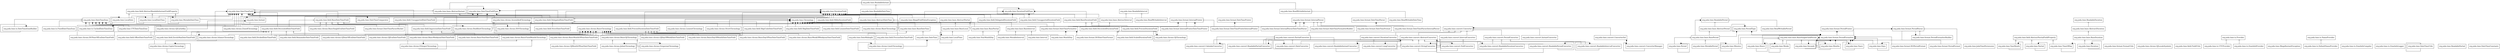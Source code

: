 digraph classDiagram{
graph [splines=ortho, rankdir=BT]

"org.joda.time.DateTimeZone"[shape = box];
"org.joda.time.convert.ReadablePartialConverter"[shape = box];
"org.joda.time.convert.Converter"[shape = box];
"org.joda.time.chrono.GJYearOfEraDateTimeField"[shape = box];
"org.joda.time.convert.PartialConverter"[shape = box];
"org.joda.time.Seconds"[shape = box];
"org.joda.time.field.RemainderDateTimeField"[shape = box];
"org.joda.time.JodaTimePermission"[shape = box];
"org.joda.time.chrono.BasicWeekOfWeekyearDateTimeField"[shape = box];
"org.joda.time.field.AbstractPartialFieldProperty"[shape = box];
"org.joda.time.field.StrictDateTimeField"[shape = box];
"org.joda.time.DateTimeFieldType"[shape = box];
"org.joda.time.ReadableInterval"[shape = box];
"org.joda.time.field.UnsupportedDurationField"[shape = box];
"org.joda.time.field.LenientDateTimeField"[shape = box];
"org.joda.time.DateTimeComparator"[shape = box];
"org.joda.time.ReadWritableInterval"[shape = box];
"org.joda.time.field.SkipUndoDateTimeField"[shape = box];
"org.joda.time.base.AbstractDateTime"[shape = box];
"org.joda.time.convert.AbstractConverter"[shape = box];
"org.joda.time.format.PeriodFormatterBuilder"[shape = box];
"org.joda.time.format.DateTimePrinter"[shape = box];
"org.joda.time.chrono.ISOChronology"[shape = box];
"org.joda.time.field.DelegatedDateTimeField"[shape = box];
"org.joda.time.base.BaseLocal"[shape = box];
"org.joda.time.chrono.LenientChronology"[shape = box];
"org.joda.time.chrono.BasicChronology"[shape = box];
"org.joda.time.chrono.BasicYearDateTimeField"[shape = box];
"org.joda.time.field.DividedDateTimeField"[shape = box];
"org.joda.time.convert.DateConverter"[shape = box];
"org.joda.time.chrono.ZonedChronology"[shape = box];
"org.joda.time.field.ZeroIsMaxDateTimeField"[shape = box];
"org.joda.time.field.BaseDateTimeField"[shape = box];
"org.joda.time.format.DateTimeFormatterBuilder"[shape = box];
"org.joda.time.chrono.EthiopicChronology"[shape = box];
"org.joda.time.base.BaseInterval"[shape = box];
"org.joda.time.Duration"[shape = box];
"org.joda.time.format.FormatUtils"[shape = box];
"org.joda.time.PeriodType"[shape = box];
"org.joda.time.format.PeriodFormatter"[shape = box];
"org.joda.time.field.MillisDurationField"[shape = box];
"org.joda.time.format.InternalPrinter"[shape = box];
"org.joda.time.format.DateTimePrinterInternalPrinter"[shape = box];
"org.joda.time.chrono.GJChronology"[shape = box];
"org.joda.time.Interval"[shape = box];
"org.joda.time.convert.LongConverter"[shape = box];
"org.joda.time.chrono.IslamicChronology"[shape = box];
"org.joda.time.base.AbstractInstant"[shape = box];
"org.joda.time.chrono.BasicFixedMonthChronology"[shape = box];
"org.joda.time.tz.DateTimeZoneBuilder"[shape = box];
"org.joda.time.format.DateTimeParserBucket"[shape = box];
"org.joda.time.field.UnsupportedDateTimeField"[shape = box];
"org.joda.time.chrono.ISOYearOfEraDateTimeField"[shape = box];
"org.joda.time.field.ScaledDurationField"[shape = box];
"org.joda.time.ReadWritablePeriod"[shape = box];
"org.joda.time.convert.ConverterSet"[shape = box];
"org.joda.time.field.PreciseDurationDateTimeField"[shape = box];
"org.joda.time.MonthDay"[shape = box];
"org.joda.time.chrono.GJCacheKey"[shape = box];
"org.joda.time.LocalDateTime"[shape = box];
"org.joda.time.MutablePeriod"[shape = box];
"org.joda.time.MutableDateTime"[shape = box];
"org.joda.time.tz.FixedDateTimeZone"[shape = box];
"org.joda.time.format.PeriodPrinter"[shape = box];
"org.joda.time.convert.IntervalConverter"[shape = box];
"org.joda.time.field.PreciseDateTimeField"[shape = box];
"org.joda.time.tz.CachedDateTimeZone"[shape = box];
"org.joda.time.ReadableDateTime"[shape = box];
"org.joda.time.chrono.GJLocaleSymbols"[shape = box];
"org.joda.time.format.PeriodParser"[shape = box];
"org.joda.time.convert.ReadableDurationConverter"[shape = box];
"org.joda.time.DateMidnight"[shape = box];
"org.joda.time.base.BaseDuration"[shape = box];
"org.joda.time.Months"[shape = box];
"org.joda.time.field.DecoratedDateTimeField"[shape = box];
"org.joda.time.YearMonthDay"[shape = box];
"org.joda.time.format.DateTimeParser"[shape = box];
"org.joda.time.YearMonth"[shape = box];
"org.joda.time.convert.DurationConverter"[shape = box];
"org.joda.time.field.OffsetDateTimeField"[shape = box];
"org.joda.time.convert.ReadablePeriodConverter"[shape = box];
"org.joda.time.Years"[shape = box];
"org.joda.time.chrono.GJMonthOfYearDateTimeField"[shape = box];
"org.joda.time.convert.ReadableIntervalConverter"[shape = box];
"org.joda.time.chrono.BasicWeekyearDateTimeField"[shape = box];
"org.joda.time.Days"[shape = box];
"org.joda.time.DateTimeField"[shape = box];
"org.joda.time.field.FieldUtils"[shape = box];
"org.joda.time.chrono.BasicSingleEraDateTimeField"[shape = box];
"org.joda.time.format.DateTimeFormat"[shape = box];
"org.joda.time.format.ISODateTimeFormat"[shape = box];
"org.joda.time.Partial"[shape = box];
"org.joda.time.field.SkipDateTimeField"[shape = box];
"org.joda.time.chrono.LimitChronology"[shape = box];
"org.joda.time.tz.UTCProvider"[shape = box];
"org.joda.time.format.InternalPrinterDateTimePrinter"[shape = box];
"org.joda.time.base.AbstractPeriod"[shape = box];
"org.joda.time.ReadableInstant"[shape = box];
"org.joda.time.chrono.GJDayOfWeekDateTimeField"[shape = box];
"org.joda.time.base.BaseSingleFieldPeriod"[shape = box];
"org.joda.time.IllegalInstantException"[shape = box];
"org.joda.time.IllegalFieldValueException"[shape = box];
"org.joda.time.convert.NullConverter"[shape = box];
"org.joda.time.tz.DefaultNameProvider"[shape = box];
"org.joda.time.tz.ZoneInfoCompiler"[shape = box];
"org.joda.time.tz.Provider"[shape = box];
"org.joda.time.tz.ZoneInfoLogger"[shape = box];
"org.joda.time.ReadablePeriod"[shape = box];
"org.joda.time.chrono.GregorianChronology"[shape = box];
"org.joda.time.DurationFieldType"[shape = box];
"org.joda.time.ReadWritableInstant"[shape = box];
"org.joda.time.MutableInterval"[shape = box];
"org.joda.time.convert.ConverterManager"[shape = box];
"org.joda.time.tz.NameProvider"[shape = box];
"org.joda.time.Minutes"[shape = box];
"org.joda.time.chrono.BasicMonthOfYearDateTimeField"[shape = box];
"org.joda.time.base.BasePartial"[shape = box];
"org.joda.time.base.AbstractPartial"[shape = box];
"org.joda.time.DateTimeUtils"[shape = box];
"org.joda.time.base.BaseDateTime"[shape = box];
"org.joda.time.base.AbstractDuration"[shape = box];
"org.joda.time.LocalTime"[shape = box];
"org.joda.time.Hours"[shape = box];
"org.joda.time.base.AbstractInterval"[shape = box];
"org.joda.time.convert.StringConverter"[shape = box];
"org.joda.time.convert.ReadableInstantConverter"[shape = box];
"org.joda.time.base.BasePeriod"[shape = box];
"org.joda.time.field.DecoratedDurationField"[shape = box];
"org.joda.time.convert.InstantConverter"[shape = box];
"org.joda.time.chrono.AssembledChronology"[shape = box];
"org.joda.time.chrono.StrictChronology"[shape = box];
"org.joda.time.TimeOfDay"[shape = box];
"org.joda.time.format.ISOPeriodFormat"[shape = box];
"org.joda.time.chrono.GJEraDateTimeField"[shape = box];
"org.joda.time.tz.ZoneInfoProvider"[shape = box];
"org.joda.time.chrono.BaseChronology"[shape = box];
"org.joda.time.chrono.JulianChronology"[shape = box];
"org.joda.time.chrono.CopticChronology"[shape = box];
"org.joda.time.field.ImpreciseDateTimeField"[shape = box];
"org.joda.time.field.PreciseDurationField"[shape = box];
"org.joda.time.Period"[shape = box];
"org.joda.time.ReadableDuration"[shape = box];
"org.joda.time.chrono.BasicGJChronology"[shape = box];
"org.joda.time.DurationField"[shape = box];
"org.joda.time.format.DateTimeFormatter"[shape = box];
"org.joda.time.format.PeriodFormat"[shape = box];
"org.joda.time.Weeks"[shape = box];
"org.joda.time.Chronology"[shape = box];
"org.joda.time.DateTime"[shape = box];
"org.joda.time.field.DelegatedDurationField"[shape = box];
"org.joda.time.field.AbstractReadableInstantFieldProperty"[shape = box];
"org.joda.time.format.DateTimeParserInternalParser"[shape = box];
"org.joda.time.LocalDate"[shape = box];
"org.joda.time.UTCDateTimeZone"[shape = box];
"org.joda.time.ReadWritableDateTime"[shape = box];
"org.joda.time.chrono.BasicDayOfMonthDateTimeField"[shape = box];
"org.joda.time.convert.PeriodConverter"[shape = box];
"org.joda.time.format.InternalParserDateTimeParser"[shape = box];
"org.joda.time.format.InternalParser"[shape = box];
"org.joda.time.Instant"[shape = box];
"org.joda.time.convert.CalendarConverter"[shape = box];
"org.joda.time.ReadablePartial"[shape = box];
"org.joda.time.chrono.BasicDayOfYearDateTimeField"[shape = box];
"org.joda.time.field.BaseDurationField"[shape = box];
"org.joda.time.DateTimeConstants"[shape = box];
"org.joda.time.chrono.BuddhistChronology"[shape = box];
"org.joda.time.convert.ReadablePartialConverter" -> "org.joda.time.convert.AbstractConverter"[arrowhead = onormal];
"org.joda.time.chrono.GJYearOfEraDateTimeField" -> "org.joda.time.field.DecoratedDateTimeField"[arrowhead = onormal];
"org.joda.time.Seconds" -> "org.joda.time.base.BaseSingleFieldPeriod"[arrowhead = onormal];
"org.joda.time.field.RemainderDateTimeField" -> "org.joda.time.field.DecoratedDateTimeField"[arrowhead = onormal];
"org.joda.time.chrono.BasicWeekOfWeekyearDateTimeField" -> "org.joda.time.field.PreciseDurationDateTimeField"[arrowhead = onormal];
"org.joda.time.field.StrictDateTimeField" -> "org.joda.time.field.DelegatedDateTimeField"[arrowhead = onormal];
"org.joda.time.field.UnsupportedDurationField" -> "org.joda.time.DurationField"[arrowhead = onormal];
"org.joda.time.field.LenientDateTimeField" -> "org.joda.time.field.DelegatedDateTimeField"[arrowhead = onormal];
"org.joda.time.field.SkipUndoDateTimeField" -> "org.joda.time.field.DelegatedDateTimeField"[arrowhead = onormal];
"org.joda.time.base.AbstractDateTime" -> "org.joda.time.base.AbstractInstant"[arrowhead = onormal];
"org.joda.time.chrono.ISOChronology" -> "org.joda.time.chrono.AssembledChronology"[arrowhead = onormal];
"org.joda.time.field.DelegatedDateTimeField" -> "org.joda.time.DateTimeField"[arrowhead = onormal];
"org.joda.time.base.BaseLocal" -> "org.joda.time.base.AbstractPartial"[arrowhead = onormal];
"org.joda.time.chrono.LenientChronology" -> "org.joda.time.chrono.AssembledChronology"[arrowhead = onormal];
"org.joda.time.chrono.BasicYearDateTimeField" -> "org.joda.time.field.ImpreciseDateTimeField"[arrowhead = onormal];
"org.joda.time.field.DividedDateTimeField" -> "org.joda.time.field.DecoratedDateTimeField"[arrowhead = onormal];
"org.joda.time.convert.DateConverter" -> "org.joda.time.convert.AbstractConverter"[arrowhead = onormal];
"org.joda.time.chrono.ZonedChronology" -> "org.joda.time.field.BaseDateTimeField"[arrowhead = onormal];
"org.joda.time.field.ZeroIsMaxDateTimeField" -> "org.joda.time.field.DecoratedDateTimeField"[arrowhead = onormal];
"org.joda.time.field.BaseDateTimeField" -> "org.joda.time.DateTimeField"[arrowhead = onormal];
"org.joda.time.chrono.EthiopicChronology" -> "org.joda.time.chrono.BasicFixedMonthChronology"[arrowhead = onormal];
"org.joda.time.base.BaseInterval" -> "org.joda.time.base.AbstractInterval"[arrowhead = onormal];
"org.joda.time.Duration" -> "org.joda.time.base.BaseDuration"[arrowhead = onormal];
"org.joda.time.field.MillisDurationField" -> "org.joda.time.DurationField"[arrowhead = onormal];
"org.joda.time.chrono.GJChronology" -> "org.joda.time.field.DecoratedDurationField"[arrowhead = onormal];
"org.joda.time.Interval" -> "org.joda.time.base.BaseInterval"[arrowhead = onormal];
"org.joda.time.convert.LongConverter" -> "org.joda.time.convert.AbstractConverter"[arrowhead = onormal];
"org.joda.time.chrono.IslamicChronology" -> "org.joda.time.chrono.BasicChronology"[arrowhead = onormal];
"org.joda.time.chrono.BasicFixedMonthChronology" -> "org.joda.time.chrono.BasicChronology"[arrowhead = onormal];
"org.joda.time.tz.DateTimeZoneBuilder" -> "org.joda.time.DateTimeZone"[arrowhead = onormal];
"org.joda.time.field.UnsupportedDateTimeField" -> "org.joda.time.DateTimeField"[arrowhead = onormal];
"org.joda.time.chrono.ISOYearOfEraDateTimeField" -> "org.joda.time.field.DecoratedDateTimeField"[arrowhead = onormal];
"org.joda.time.field.ScaledDurationField" -> "org.joda.time.field.DecoratedDurationField"[arrowhead = onormal];
"org.joda.time.MonthDay" -> "org.joda.time.base.BasePartial"[arrowhead = onormal];
"org.joda.time.field.PreciseDurationDateTimeField" -> "org.joda.time.field.BaseDateTimeField"[arrowhead = onormal];
"org.joda.time.LocalDateTime" -> "org.joda.time.field.AbstractReadableInstantFieldProperty"[arrowhead = onormal];
"org.joda.time.MutablePeriod" -> "org.joda.time.base.BasePeriod"[arrowhead = onormal];
"org.joda.time.MutableDateTime" -> "org.joda.time.field.AbstractReadableInstantFieldProperty"[arrowhead = onormal];
"org.joda.time.tz.FixedDateTimeZone" -> "org.joda.time.DateTimeZone"[arrowhead = onormal];
"org.joda.time.field.PreciseDateTimeField" -> "org.joda.time.field.PreciseDurationDateTimeField"[arrowhead = onormal];
"org.joda.time.convert.ReadableDurationConverter" -> "org.joda.time.convert.AbstractConverter"[arrowhead = onormal];
"org.joda.time.DateMidnight" -> "org.joda.time.base.BaseDateTime"[arrowhead = onormal];
"org.joda.time.base.BaseDuration" -> "org.joda.time.base.AbstractDuration"[arrowhead = onormal];
"org.joda.time.Months" -> "org.joda.time.base.BaseSingleFieldPeriod"[arrowhead = onormal];
"org.joda.time.field.DecoratedDateTimeField" -> "org.joda.time.field.BaseDateTimeField"[arrowhead = onormal];
"org.joda.time.YearMonthDay" -> "org.joda.time.base.BasePartial"[arrowhead = onormal];
"org.joda.time.YearMonth" -> "org.joda.time.field.AbstractPartialFieldProperty"[arrowhead = onormal];
"org.joda.time.field.OffsetDateTimeField" -> "org.joda.time.field.DecoratedDateTimeField"[arrowhead = onormal];
"org.joda.time.convert.ReadablePeriodConverter" -> "org.joda.time.convert.AbstractConverter"[arrowhead = onormal];
"org.joda.time.Years" -> "org.joda.time.base.BaseSingleFieldPeriod"[arrowhead = onormal];
"org.joda.time.chrono.GJMonthOfYearDateTimeField" -> "org.joda.time.chrono.BasicMonthOfYearDateTimeField"[arrowhead = onormal];
"org.joda.time.convert.ReadableIntervalConverter" -> "org.joda.time.convert.AbstractConverter"[arrowhead = onormal];
"org.joda.time.chrono.BasicWeekyearDateTimeField" -> "org.joda.time.field.ImpreciseDateTimeField"[arrowhead = onormal];
"org.joda.time.Days" -> "org.joda.time.base.BaseSingleFieldPeriod"[arrowhead = onormal];
"org.joda.time.chrono.BasicSingleEraDateTimeField" -> "org.joda.time.field.BaseDateTimeField"[arrowhead = onormal];
"org.joda.time.Partial" -> "org.joda.time.field.AbstractPartialFieldProperty"[arrowhead = onormal];
"org.joda.time.field.SkipDateTimeField" -> "org.joda.time.field.DelegatedDateTimeField"[arrowhead = onormal];
"org.joda.time.chrono.LimitChronology" -> "org.joda.time.chrono.AssembledChronology"[arrowhead = onormal];
"org.joda.time.chrono.GJDayOfWeekDateTimeField" -> "org.joda.time.field.PreciseDurationDateTimeField"[arrowhead = onormal];
"org.joda.time.convert.NullConverter" -> "org.joda.time.convert.AbstractConverter"[arrowhead = onormal];
"org.joda.time.chrono.GregorianChronology" -> "org.joda.time.chrono.BasicGJChronology"[arrowhead = onormal];
"org.joda.time.MutableInterval" -> "org.joda.time.base.BaseInterval"[arrowhead = onormal];
"org.joda.time.Minutes" -> "org.joda.time.base.BaseSingleFieldPeriod"[arrowhead = onormal];
"org.joda.time.chrono.BasicMonthOfYearDateTimeField" -> "org.joda.time.field.ImpreciseDateTimeField"[arrowhead = onormal];
"org.joda.time.base.BasePartial" -> "org.joda.time.base.AbstractPartial"[arrowhead = onormal];
"org.joda.time.base.BaseDateTime" -> "org.joda.time.base.AbstractDateTime"[arrowhead = onormal];
"org.joda.time.LocalTime" -> "org.joda.time.base.BaseLocal"[arrowhead = onormal];
"org.joda.time.Hours" -> "org.joda.time.base.BaseSingleFieldPeriod"[arrowhead = onormal];
"org.joda.time.convert.StringConverter" -> "org.joda.time.convert.AbstractConverter"[arrowhead = onormal];
"org.joda.time.convert.ReadableInstantConverter" -> "org.joda.time.convert.AbstractConverter"[arrowhead = onormal];
"org.joda.time.base.BasePeriod" -> "org.joda.time.base.AbstractPeriod"[arrowhead = onormal];
"org.joda.time.field.DecoratedDurationField" -> "org.joda.time.field.BaseDurationField"[arrowhead = onormal];
"org.joda.time.chrono.StrictChronology" -> "org.joda.time.chrono.AssembledChronology"[arrowhead = onormal];
"org.joda.time.TimeOfDay" -> "org.joda.time.field.AbstractPartialFieldProperty"[arrowhead = onormal];
"org.joda.time.chrono.GJEraDateTimeField" -> "org.joda.time.field.BaseDateTimeField"[arrowhead = onormal];
"org.joda.time.chrono.BaseChronology" -> "org.joda.time.Chronology"[arrowhead = onormal];
"org.joda.time.chrono.JulianChronology" -> "org.joda.time.chrono.BasicGJChronology"[arrowhead = onormal];
"org.joda.time.chrono.CopticChronology" -> "org.joda.time.chrono.BasicFixedMonthChronology"[arrowhead = onormal];
"org.joda.time.field.ImpreciseDateTimeField" -> "org.joda.time.field.BaseDateTimeField"[arrowhead = onormal];
"org.joda.time.field.PreciseDurationField" -> "org.joda.time.field.BaseDurationField"[arrowhead = onormal];
"org.joda.time.Period" -> "org.joda.time.base.BasePeriod"[arrowhead = onormal];
"org.joda.time.chrono.BasicGJChronology" -> "org.joda.time.chrono.BasicChronology"[arrowhead = onormal];
"org.joda.time.Weeks" -> "org.joda.time.base.BaseSingleFieldPeriod"[arrowhead = onormal];
"org.joda.time.DateTime" -> "org.joda.time.base.BaseDateTime"[arrowhead = onormal];
"org.joda.time.field.DelegatedDurationField" -> "org.joda.time.DurationField"[arrowhead = onormal];
"org.joda.time.LocalDate" -> "org.joda.time.field.AbstractReadableInstantFieldProperty"[arrowhead = onormal];
"org.joda.time.UTCDateTimeZone" -> "org.joda.time.DateTimeZone"[arrowhead = onormal];
"org.joda.time.chrono.BasicDayOfMonthDateTimeField" -> "org.joda.time.field.PreciseDurationDateTimeField"[arrowhead = onormal];
"org.joda.time.Instant" -> "org.joda.time.base.AbstractInstant"[arrowhead = onormal];
"org.joda.time.convert.CalendarConverter" -> "org.joda.time.convert.AbstractConverter"[arrowhead = onormal];
"org.joda.time.chrono.BasicDayOfYearDateTimeField" -> "org.joda.time.field.PreciseDurationDateTimeField"[arrowhead = onormal];
"org.joda.time.field.BaseDurationField" -> "org.joda.time.DurationField"[arrowhead = onormal];
"org.joda.time.chrono.BuddhistChronology" -> "org.joda.time.chrono.AssembledChronology"[arrowhead = onormal];
"org.joda.time.convert.ReadablePartialConverter" -> "org.joda.time.convert.PartialConverter"[arrowhead = curve];
"org.joda.time.convert.PartialConverter" -> "org.joda.time.convert.Converter"[arrowhead = curve];
"org.joda.time.convert.DurationConverter" -> "org.joda.time.convert.Converter"[arrowhead = curve];
"org.joda.time.convert.ReadablePeriodConverter" -> "org.joda.time.convert.PeriodConverter"[arrowhead = curve];
"org.joda.time.convert.ReadableIntervalConverter" -> "org.joda.time.convert.PeriodConverter"[arrowhead = curve];
"org.joda.time.format.DateTimeFormat" -> "org.joda.time.format.InternalParser"[arrowhead = curve];
"org.joda.time.tz.UTCProvider" -> "org.joda.time.tz.Provider"[arrowhead = curve];
"org.joda.time.format.InternalPrinterDateTimePrinter" -> "org.joda.time.format.InternalPrinter"[arrowhead = curve];
"org.joda.time.base.AbstractPeriod" -> "org.joda.time.ReadablePeriod"[arrowhead = curve];
"org.joda.time.convert.NullConverter" -> "org.joda.time.convert.IntervalConverter"[arrowhead = curve];
"org.joda.time.tz.DefaultNameProvider" -> "org.joda.time.tz.NameProvider"[arrowhead = curve];
"org.joda.time.ReadWritableInterval" -> "org.joda.time.ReadableInterval"[arrowhead = curve];
"org.joda.time.base.AbstractDateTime" -> "org.joda.time.ReadableDateTime"[arrowhead = curve];
"org.joda.time.convert.AbstractConverter" -> "org.joda.time.convert.Converter"[arrowhead = curve];
"org.joda.time.format.PeriodFormatterBuilder" -> "org.joda.time.format.PeriodParser"[arrowhead = curve];
"org.joda.time.ReadWritableInstant" -> "org.joda.time.ReadableInstant"[arrowhead = curve];
"org.joda.time.convert.DateConverter" -> "org.joda.time.convert.PartialConverter"[arrowhead = curve];
"org.joda.time.format.DateTimeFormatterBuilder" -> "org.joda.time.format.InternalParser"[arrowhead = curve];
"org.joda.time.DateTimeUtils" -> "org.joda.time.DateTimeUtils"[arrowhead = curve];
"org.joda.time.base.AbstractDuration" -> "org.joda.time.ReadableDuration"[arrowhead = curve];
"org.joda.time.base.AbstractInterval" -> "org.joda.time.ReadableInterval"[arrowhead = curve];
"org.joda.time.convert.StringConverter" -> "org.joda.time.convert.IntervalConverter"[arrowhead = curve];
"org.joda.time.convert.ReadableInstantConverter" -> "org.joda.time.convert.PartialConverter"[arrowhead = curve];
"org.joda.time.convert.InstantConverter" -> "org.joda.time.convert.Converter"[arrowhead = curve];
"org.joda.time.format.DateTimePrinterInternalPrinter" -> "org.joda.time.format.InternalPrinter"[arrowhead = curve];
"org.joda.time.convert.LongConverter" -> "org.joda.time.convert.DurationConverter"[arrowhead = curve];
"org.joda.time.base.AbstractInstant" -> "org.joda.time.ReadableInstant"[arrowhead = curve];
"org.joda.time.tz.ZoneInfoProvider" -> "org.joda.time.tz.Provider"[arrowhead = curve];
"org.joda.time.ReadWritablePeriod" -> "org.joda.time.ReadablePeriod"[arrowhead = curve];
"org.joda.time.format.PeriodFormat" -> "org.joda.time.format.PeriodParser"[arrowhead = curve];
"org.joda.time.convert.IntervalConverter" -> "org.joda.time.convert.Converter"[arrowhead = curve];
"org.joda.time.format.DateTimeParserInternalParser" -> "org.joda.time.format.InternalParser"[arrowhead = curve];
"org.joda.time.ReadableDateTime" -> "org.joda.time.ReadableInstant"[arrowhead = curve];
"org.joda.time.ReadWritableDateTime" -> "org.joda.time.ReadWritableInstant"[arrowhead = curve];
"org.joda.time.convert.PeriodConverter" -> "org.joda.time.convert.Converter"[arrowhead = curve];
"org.joda.time.format.InternalParserDateTimeParser" -> "org.joda.time.format.InternalParser"[arrowhead = curve];
"org.joda.time.convert.CalendarConverter" -> "org.joda.time.convert.PartialConverter"[arrowhead = curve];
"org.joda.time.convert.ReadableDurationConverter" -> "org.joda.time.convert.PeriodConverter"[arrowhead = curve];
"org.joda.time.convert.ReadablePartialConverter" -> "org.joda.time.convert.ReadablePartialConverter"[arrowhead = diamond];
"org.joda.time.chrono.GJYearOfEraDateTimeField" -> "org.joda.time.chrono.BasicChronology"[arrowhead = diamond];
"org.joda.time.Seconds" -> "org.joda.time.Seconds"[arrowhead = diamond];
"org.joda.time.Seconds" -> "org.joda.time.format.PeriodFormatter"[arrowhead = diamond];
"org.joda.time.field.RemainderDateTimeField" -> "org.joda.time.DurationField"[arrowhead = diamond];
"org.joda.time.chrono.BasicWeekOfWeekyearDateTimeField" -> "org.joda.time.chrono.BasicChronology"[arrowhead = diamond];
"org.joda.time.DateTimeFieldType" -> "org.joda.time.DateTimeFieldType"[arrowhead = diamond];
"org.joda.time.field.UnsupportedDurationField" -> "org.joda.time.DurationFieldType"[arrowhead = diamond];
"org.joda.time.field.LenientDateTimeField" -> "org.joda.time.Chronology"[arrowhead = diamond];
"org.joda.time.DateTimeComparator" -> "org.joda.time.DateTimeComparator"[arrowhead = diamond];
"org.joda.time.DateTimeComparator" -> "org.joda.time.DateTimeFieldType"[arrowhead = diamond];
"org.joda.time.field.SkipUndoDateTimeField" -> "org.joda.time.Chronology"[arrowhead = diamond];
"org.joda.time.format.PeriodFormatterBuilder" -> "org.joda.time.format.PeriodFormatterBuilder"[arrowhead = diamond];
"org.joda.time.chrono.ISOChronology" -> "org.joda.time.chrono.ISOChronology"[arrowhead = diamond];
"org.joda.time.field.DelegatedDateTimeField" -> "org.joda.time.DurationField"[arrowhead = diamond];
"org.joda.time.field.DelegatedDateTimeField" -> "org.joda.time.DateTimeField"[arrowhead = diamond];
"org.joda.time.field.DelegatedDateTimeField" -> "org.joda.time.DateTimeFieldType"[arrowhead = diamond];
"org.joda.time.chrono.LenientChronology" -> "org.joda.time.Chronology"[arrowhead = diamond];
"org.joda.time.chrono.BasicYearDateTimeField" -> "org.joda.time.chrono.BasicChronology"[arrowhead = diamond];
"org.joda.time.field.DividedDateTimeField" -> "org.joda.time.DurationField"[arrowhead = diamond];
"org.joda.time.convert.DateConverter" -> "org.joda.time.convert.DateConverter"[arrowhead = diamond];
"org.joda.time.chrono.ZonedChronology" -> "org.joda.time.DateTimeZone"[arrowhead = diamond];
"org.joda.time.chrono.ZonedChronology" -> "org.joda.time.DurationField"[arrowhead = diamond];
"org.joda.time.chrono.ZonedChronology" -> "org.joda.time.DateTimeField"[arrowhead = diamond];
"org.joda.time.field.BaseDateTimeField" -> "org.joda.time.DateTimeFieldType"[arrowhead = diamond];
"org.joda.time.chrono.EthiopicChronology" -> "org.joda.time.chrono.EthiopicChronology"[arrowhead = diamond];
"org.joda.time.chrono.EthiopicChronology" -> "org.joda.time.DateTimeField"[arrowhead = diamond];
"org.joda.time.base.BaseInterval" -> "org.joda.time.Chronology"[arrowhead = diamond];
"org.joda.time.Duration" -> "org.joda.time.Duration"[arrowhead = diamond];
"org.joda.time.PeriodType" -> "org.joda.time.PeriodType"[arrowhead = diamond];
"org.joda.time.format.PeriodFormatter" -> "org.joda.time.format.PeriodParser"[arrowhead = diamond];
"org.joda.time.format.PeriodFormatter" -> "org.joda.time.PeriodType"[arrowhead = diamond];
"org.joda.time.format.PeriodFormatter" -> "org.joda.time.format.PeriodPrinter"[arrowhead = diamond];
"org.joda.time.field.MillisDurationField" -> "org.joda.time.DurationField"[arrowhead = diamond];
"org.joda.time.format.DateTimePrinterInternalPrinter" -> "org.joda.time.format.DateTimePrinter"[arrowhead = diamond];
"org.joda.time.chrono.GJChronology" -> "org.joda.time.chrono.GJChronology"[arrowhead = diamond];
"org.joda.time.convert.LongConverter" -> "org.joda.time.convert.LongConverter"[arrowhead = diamond];
"org.joda.time.chrono.IslamicChronology" -> "org.joda.time.chrono.IslamicChronology"[arrowhead = diamond];
"org.joda.time.chrono.IslamicChronology" -> "org.joda.time.DateTimeField"[arrowhead = diamond];
"org.joda.time.tz.DateTimeZoneBuilder" -> "org.joda.time.tz.DateTimeZoneBuilder"[arrowhead = diamond];
"org.joda.time.format.DateTimeParserBucket" -> "org.joda.time.DateTimeZone"[arrowhead = diamond];
"org.joda.time.format.DateTimeParserBucket" -> "org.joda.time.Chronology"[arrowhead = diamond];
"org.joda.time.field.UnsupportedDateTimeField" -> "org.joda.time.DurationField"[arrowhead = diamond];
"org.joda.time.field.UnsupportedDateTimeField" -> "org.joda.time.DateTimeFieldType"[arrowhead = diamond];
"org.joda.time.chrono.ISOYearOfEraDateTimeField" -> "org.joda.time.DateTimeField"[arrowhead = diamond];
"org.joda.time.convert.ConverterSet" -> "org.joda.time.convert.Converter"[arrowhead = diamond];
"org.joda.time.MonthDay" -> "org.joda.time.format.DateTimeFormatter"[arrowhead = diamond];
"org.joda.time.field.PreciseDurationDateTimeField" -> "org.joda.time.DurationField"[arrowhead = diamond];
"org.joda.time.chrono.GJCacheKey" -> "org.joda.time.DateTimeZone"[arrowhead = diamond];
"org.joda.time.chrono.GJCacheKey" -> "org.joda.time.Instant"[arrowhead = diamond];
"org.joda.time.LocalDateTime" -> "org.joda.time.DateTimeField"[arrowhead = diamond];
"org.joda.time.LocalDateTime" -> "org.joda.time.LocalDateTime"[arrowhead = diamond];
"org.joda.time.MutableDateTime" -> "org.joda.time.DateTimeField"[arrowhead = diamond];
"org.joda.time.MutableDateTime" -> "org.joda.time.MutableDateTime"[arrowhead = diamond];
"org.joda.time.field.PreciseDateTimeField" -> "org.joda.time.DurationField"[arrowhead = diamond];
"org.joda.time.tz.CachedDateTimeZone" -> "org.joda.time.DateTimeZone"[arrowhead = diamond];
"org.joda.time.tz.CachedDateTimeZone" -> "org.joda.time.tz.CachedDateTimeZone"[arrowhead = diamond];
"org.joda.time.convert.ReadableDurationConverter" -> "org.joda.time.convert.ReadableDurationConverter"[arrowhead = diamond];
"org.joda.time.Months" -> "org.joda.time.Months"[arrowhead = diamond];
"org.joda.time.Months" -> "org.joda.time.format.PeriodFormatter"[arrowhead = diamond];
"org.joda.time.field.DecoratedDateTimeField" -> "org.joda.time.DateTimeField"[arrowhead = diamond];
"org.joda.time.YearMonth" -> "org.joda.time.YearMonth"[arrowhead = diamond];
"org.joda.time.convert.ReadablePeriodConverter" -> "org.joda.time.convert.ReadablePeriodConverter"[arrowhead = diamond];
"org.joda.time.Years" -> "org.joda.time.Years"[arrowhead = diamond];
"org.joda.time.Years" -> "org.joda.time.format.PeriodFormatter"[arrowhead = diamond];
"org.joda.time.convert.ReadableIntervalConverter" -> "org.joda.time.convert.ReadableIntervalConverter"[arrowhead = diamond];
"org.joda.time.chrono.BasicWeekyearDateTimeField" -> "org.joda.time.chrono.BasicChronology"[arrowhead = diamond];
"org.joda.time.Days" -> "org.joda.time.Days"[arrowhead = diamond];
"org.joda.time.Days" -> "org.joda.time.format.PeriodFormatter"[arrowhead = diamond];
"org.joda.time.format.ISODateTimeFormat" -> "org.joda.time.format.DateTimeFormatter"[arrowhead = diamond];
"org.joda.time.Partial" -> "org.joda.time.Partial"[arrowhead = diamond];
"org.joda.time.field.SkipDateTimeField" -> "org.joda.time.Chronology"[arrowhead = diamond];
"org.joda.time.chrono.LimitChronology" -> "org.joda.time.chrono.LimitChronology"[arrowhead = diamond];
"org.joda.time.chrono.LimitChronology" -> "org.joda.time.DateTime"[arrowhead = diamond];
"org.joda.time.format.InternalPrinterDateTimePrinter" -> "org.joda.time.format.InternalPrinter"[arrowhead = diamond];
"org.joda.time.chrono.GJDayOfWeekDateTimeField" -> "org.joda.time.chrono.BasicChronology"[arrowhead = diamond];
"org.joda.time.IllegalFieldValueException" -> "org.joda.time.DurationFieldType"[arrowhead = diamond];
"org.joda.time.IllegalFieldValueException" -> "org.joda.time.DateTimeFieldType"[arrowhead = diamond];
"org.joda.time.convert.NullConverter" -> "org.joda.time.convert.NullConverter"[arrowhead = diamond];
"org.joda.time.chrono.GregorianChronology" -> "org.joda.time.chrono.GregorianChronology"[arrowhead = diamond];
"org.joda.time.DurationFieldType" -> "org.joda.time.DurationFieldType"[arrowhead = diamond];
"org.joda.time.convert.ConverterManager" -> "org.joda.time.convert.ConverterSet"[arrowhead = diamond];
"org.joda.time.convert.ConverterManager" -> "org.joda.time.convert.ConverterManager"[arrowhead = diamond];
"org.joda.time.Minutes" -> "org.joda.time.Minutes"[arrowhead = diamond];
"org.joda.time.Minutes" -> "org.joda.time.format.PeriodFormatter"[arrowhead = diamond];
"org.joda.time.chrono.BasicMonthOfYearDateTimeField" -> "org.joda.time.chrono.BasicChronology"[arrowhead = diamond];
"org.joda.time.base.BasePartial" -> "org.joda.time.Chronology"[arrowhead = diamond];
"org.joda.time.base.BaseDateTime" -> "org.joda.time.Chronology"[arrowhead = diamond];
"org.joda.time.LocalTime" -> "org.joda.time.LocalTime"[arrowhead = diamond];
"org.joda.time.LocalTime" -> "org.joda.time.Chronology"[arrowhead = diamond];
"org.joda.time.Hours" -> "org.joda.time.Hours"[arrowhead = diamond];
"org.joda.time.Hours" -> "org.joda.time.format.PeriodFormatter"[arrowhead = diamond];
"org.joda.time.convert.StringConverter" -> "org.joda.time.convert.StringConverter"[arrowhead = diamond];
"org.joda.time.convert.ReadableInstantConverter" -> "org.joda.time.convert.ReadableInstantConverter"[arrowhead = diamond];
"org.joda.time.base.BasePeriod" -> "org.joda.time.ReadablePeriod"[arrowhead = diamond];
"org.joda.time.base.BasePeriod" -> "org.joda.time.PeriodType"[arrowhead = diamond];
"org.joda.time.field.DecoratedDurationField" -> "org.joda.time.DurationField"[arrowhead = diamond];
"org.joda.time.chrono.AssembledChronology" -> "org.joda.time.DurationField"[arrowhead = diamond];
"org.joda.time.chrono.AssembledChronology" -> "org.joda.time.DateTimeField"[arrowhead = diamond];
"org.joda.time.chrono.StrictChronology" -> "org.joda.time.Chronology"[arrowhead = diamond];
"org.joda.time.TimeOfDay" -> "org.joda.time.TimeOfDay"[arrowhead = diamond];
"org.joda.time.format.ISOPeriodFormat" -> "org.joda.time.format.PeriodFormatter"[arrowhead = diamond];
"org.joda.time.chrono.GJEraDateTimeField" -> "org.joda.time.chrono.BasicChronology"[arrowhead = diamond];
"org.joda.time.chrono.JulianChronology" -> "org.joda.time.chrono.JulianChronology"[arrowhead = diamond];
"org.joda.time.chrono.CopticChronology" -> "org.joda.time.DateTimeField"[arrowhead = diamond];
"org.joda.time.chrono.CopticChronology" -> "org.joda.time.chrono.CopticChronology"[arrowhead = diamond];
"org.joda.time.field.ImpreciseDateTimeField" -> "org.joda.time.DurationField"[arrowhead = diamond];
"org.joda.time.Period" -> "org.joda.time.Period"[arrowhead = diamond];
"org.joda.time.format.DateTimeFormatter" -> "org.joda.time.DateTimeZone"[arrowhead = diamond];
"org.joda.time.format.DateTimeFormatter" -> "org.joda.time.format.InternalParser"[arrowhead = diamond];
"org.joda.time.format.DateTimeFormatter" -> "org.joda.time.Chronology"[arrowhead = diamond];
"org.joda.time.format.DateTimeFormatter" -> "org.joda.time.format.InternalPrinter"[arrowhead = diamond];
"org.joda.time.format.PeriodFormat" -> "org.joda.time.format.PeriodFormatter"[arrowhead = diamond];
"org.joda.time.Weeks" -> "org.joda.time.Weeks"[arrowhead = diamond];
"org.joda.time.Weeks" -> "org.joda.time.format.PeriodFormatter"[arrowhead = diamond];
"org.joda.time.field.DelegatedDurationField" -> "org.joda.time.DurationField"[arrowhead = diamond];
"org.joda.time.field.DelegatedDurationField" -> "org.joda.time.DurationFieldType"[arrowhead = diamond];
"org.joda.time.format.DateTimeParserInternalParser" -> "org.joda.time.format.DateTimeParser"[arrowhead = diamond];
"org.joda.time.LocalDate" -> "org.joda.time.LocalDate"[arrowhead = diamond];
"org.joda.time.LocalDate" -> "org.joda.time.DateTimeField"[arrowhead = diamond];
"org.joda.time.UTCDateTimeZone" -> "org.joda.time.DateTimeZone"[arrowhead = diamond];
"org.joda.time.chrono.BasicDayOfMonthDateTimeField" -> "org.joda.time.chrono.BasicChronology"[arrowhead = diamond];
"org.joda.time.format.InternalParserDateTimeParser" -> "org.joda.time.format.InternalParser"[arrowhead = diamond];
"org.joda.time.Instant" -> "org.joda.time.Instant"[arrowhead = diamond];
"org.joda.time.convert.CalendarConverter" -> "org.joda.time.convert.CalendarConverter"[arrowhead = diamond];
"org.joda.time.chrono.BasicDayOfYearDateTimeField" -> "org.joda.time.chrono.BasicChronology"[arrowhead = diamond];
"org.joda.time.field.BaseDurationField" -> "org.joda.time.DurationFieldType"[arrowhead = diamond];
"org.joda.time.chrono.BuddhistChronology" -> "org.joda.time.DateTimeField"[arrowhead = diamond];
"org.joda.time.chrono.BuddhistChronology" -> "org.joda.time.chrono.BuddhistChronology"[arrowhead = diamond];
}